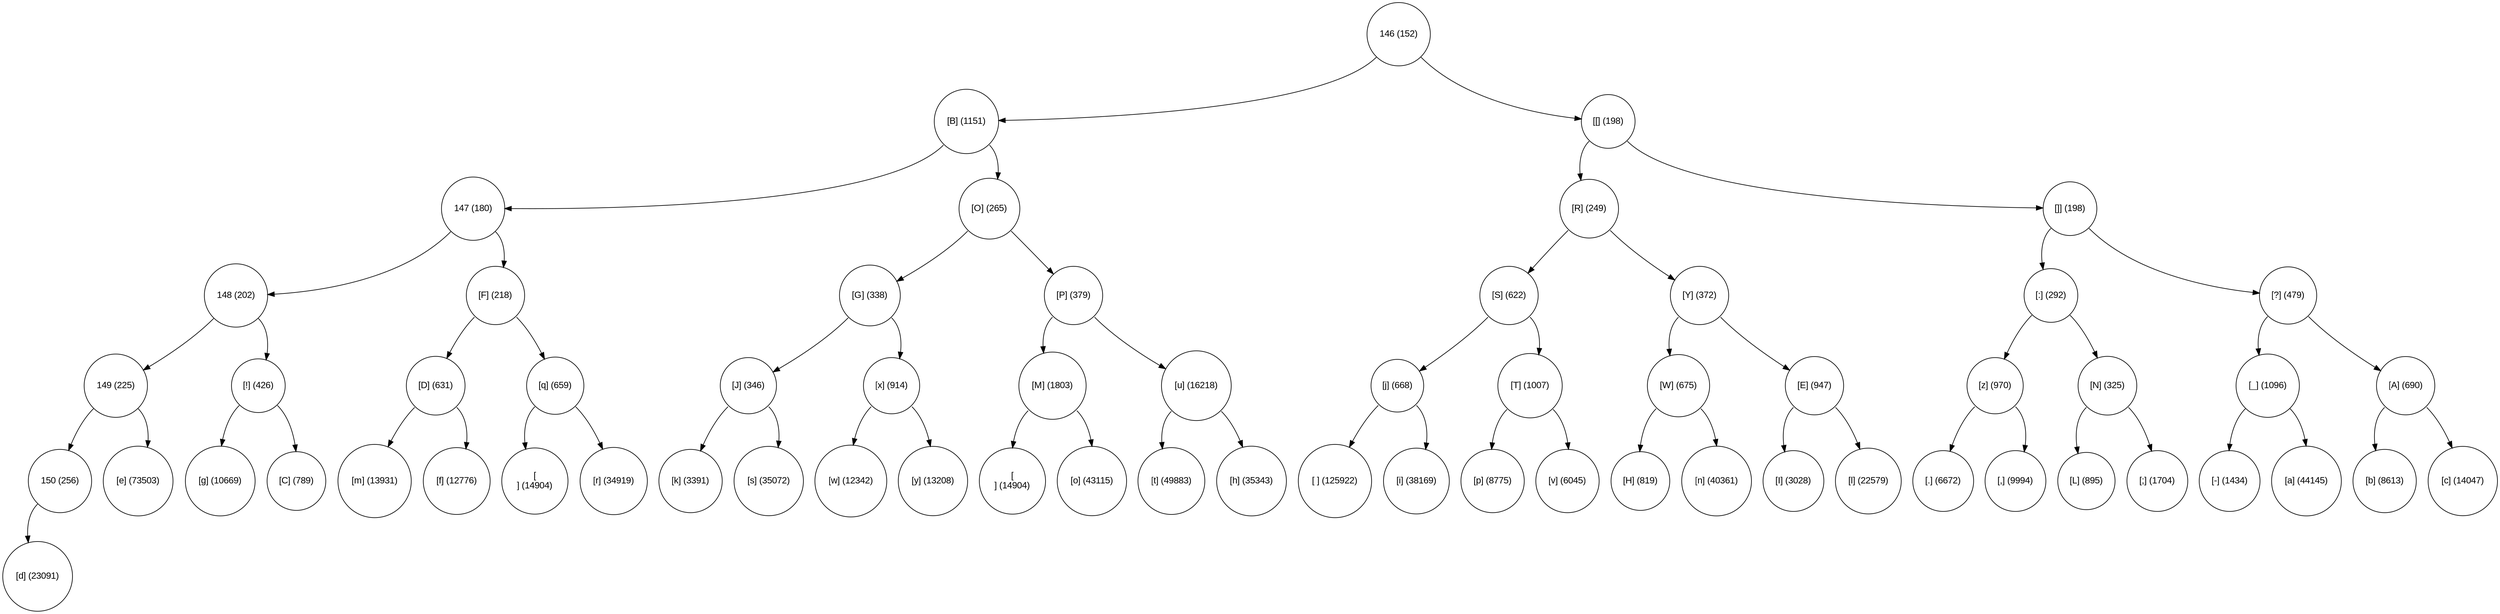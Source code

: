 digraph move_down {
	node [fontname="Arial", shape="circle", width=0.5]; 

	0 [label = "146 (152)"];
	0:sw -> 1;
	1 [label = "[B] (1151)"];
	1:sw -> 3;
	3 [label = "147 (180)"];
	3:sw -> 7;
	7 [label = "148 (202)"];
	7:sw -> 15;
	15 [label = "149 (225)"];
	15:sw -> 31;
	31 [label = "150 (256)"];
	31:sw -> 63;
	63 [label = "[d] (23091)"];
	15:se -> 32;
	32 [label = "[e] (73503)"];
	7:se -> 16;
	16 [label = "[!] (426)"];
	16:sw -> 33;
	33 [label = "[g] (10669)"];
	16:se -> 34;
	34 [label = "[C] (789)"];
	3:se -> 8;
	8 [label = "[F] (218)"];
	8:sw -> 17;
	17 [label = "[D] (631)"];
	17:sw -> 35;
	35 [label = "[m] (13931)"];
	17:se -> 36;
	36 [label = "[f] (12776)"];
	8:se -> 18;
	18 [label = "[q] (659)"];
	18:sw -> 37;
	37 [label = "[
] (14904)"];
	18:se -> 38;
	38 [label = "[r] (34919)"];
	1:se -> 4;
	4 [label = "[O] (265)"];
	4:sw -> 9;
	9 [label = "[G] (338)"];
	9:sw -> 19;
	19 [label = "[J] (346)"];
	19:sw -> 39;
	39 [label = "[k] (3391)"];
	19:se -> 40;
	40 [label = "[s] (35072)"];
	9:se -> 20;
	20 [label = "[x] (914)"];
	20:sw -> 41;
	41 [label = "[w] (12342)"];
	20:se -> 42;
	42 [label = "[y] (13208)"];
	4:se -> 10;
	10 [label = "[P] (379)"];
	10:sw -> 21;
	21 [label = "[M] (1803)"];
	21:sw -> 43;
	43 [label = "[] (14904)"];
	21:se -> 44;
	44 [label = "[o] (43115)"];
	10:se -> 22;
	22 [label = "[u] (16218)"];
	22:sw -> 45;
	45 [label = "[t] (49883)"];
	22:se -> 46;
	46 [label = "[h] (35343)"];
	0:se -> 2;
	2 [label = "[[] (198)"];
	2:sw -> 5;
	5 [label = "[R] (249)"];
	5:sw -> 11;
	11 [label = "[S] (622)"];
	11:sw -> 23;
	23 [label = "[j] (668)"];
	23:sw -> 47;
	47 [label = "[ ] (125922)"];
	23:se -> 48;
	48 [label = "[i] (38169)"];
	11:se -> 24;
	24 [label = "[T] (1007)"];
	24:sw -> 49;
	49 [label = "[p] (8775)"];
	24:se -> 50;
	50 [label = "[v] (6045)"];
	5:se -> 12;
	12 [label = "[Y] (372)"];
	12:sw -> 25;
	25 [label = "[W] (675)"];
	25:sw -> 51;
	51 [label = "[H] (819)"];
	25:se -> 52;
	52 [label = "[n] (40361)"];
	12:se -> 26;
	26 [label = "[E] (947)"];
	26:sw -> 53;
	53 [label = "[I] (3028)"];
	26:se -> 54;
	54 [label = "[l] (22579)"];
	2:se -> 6;
	6 [label = "[]] (198)"];
	6:sw -> 13;
	13 [label = "[:] (292)"];
	13:sw -> 27;
	27 [label = "[z] (970)"];
	27:sw -> 55;
	55 [label = "[.] (6672)"];
	27:se -> 56;
	56 [label = "[,] (9994)"];
	13:se -> 28;
	28 [label = "[N] (325)"];
	28:sw -> 57;
	57 [label = "[L] (895)"];
	28:se -> 58;
	58 [label = "[;] (1704)"];
	6:se -> 14;
	14 [label = "[?] (479)"];
	14:sw -> 29;
	29 [label = "[_] (1096)"];
	29:sw -> 59;
	59 [label = "[-] (1434)"];
	29:se -> 60;
	60 [label = "[a] (44145)"];
	14:se -> 30;
	30 [label = "[A] (690)"];
	30:sw -> 61;
	61 [label = "[b] (8613)"];
	30:se -> 62;
	62 [label = "[c] (14047)"];
}
